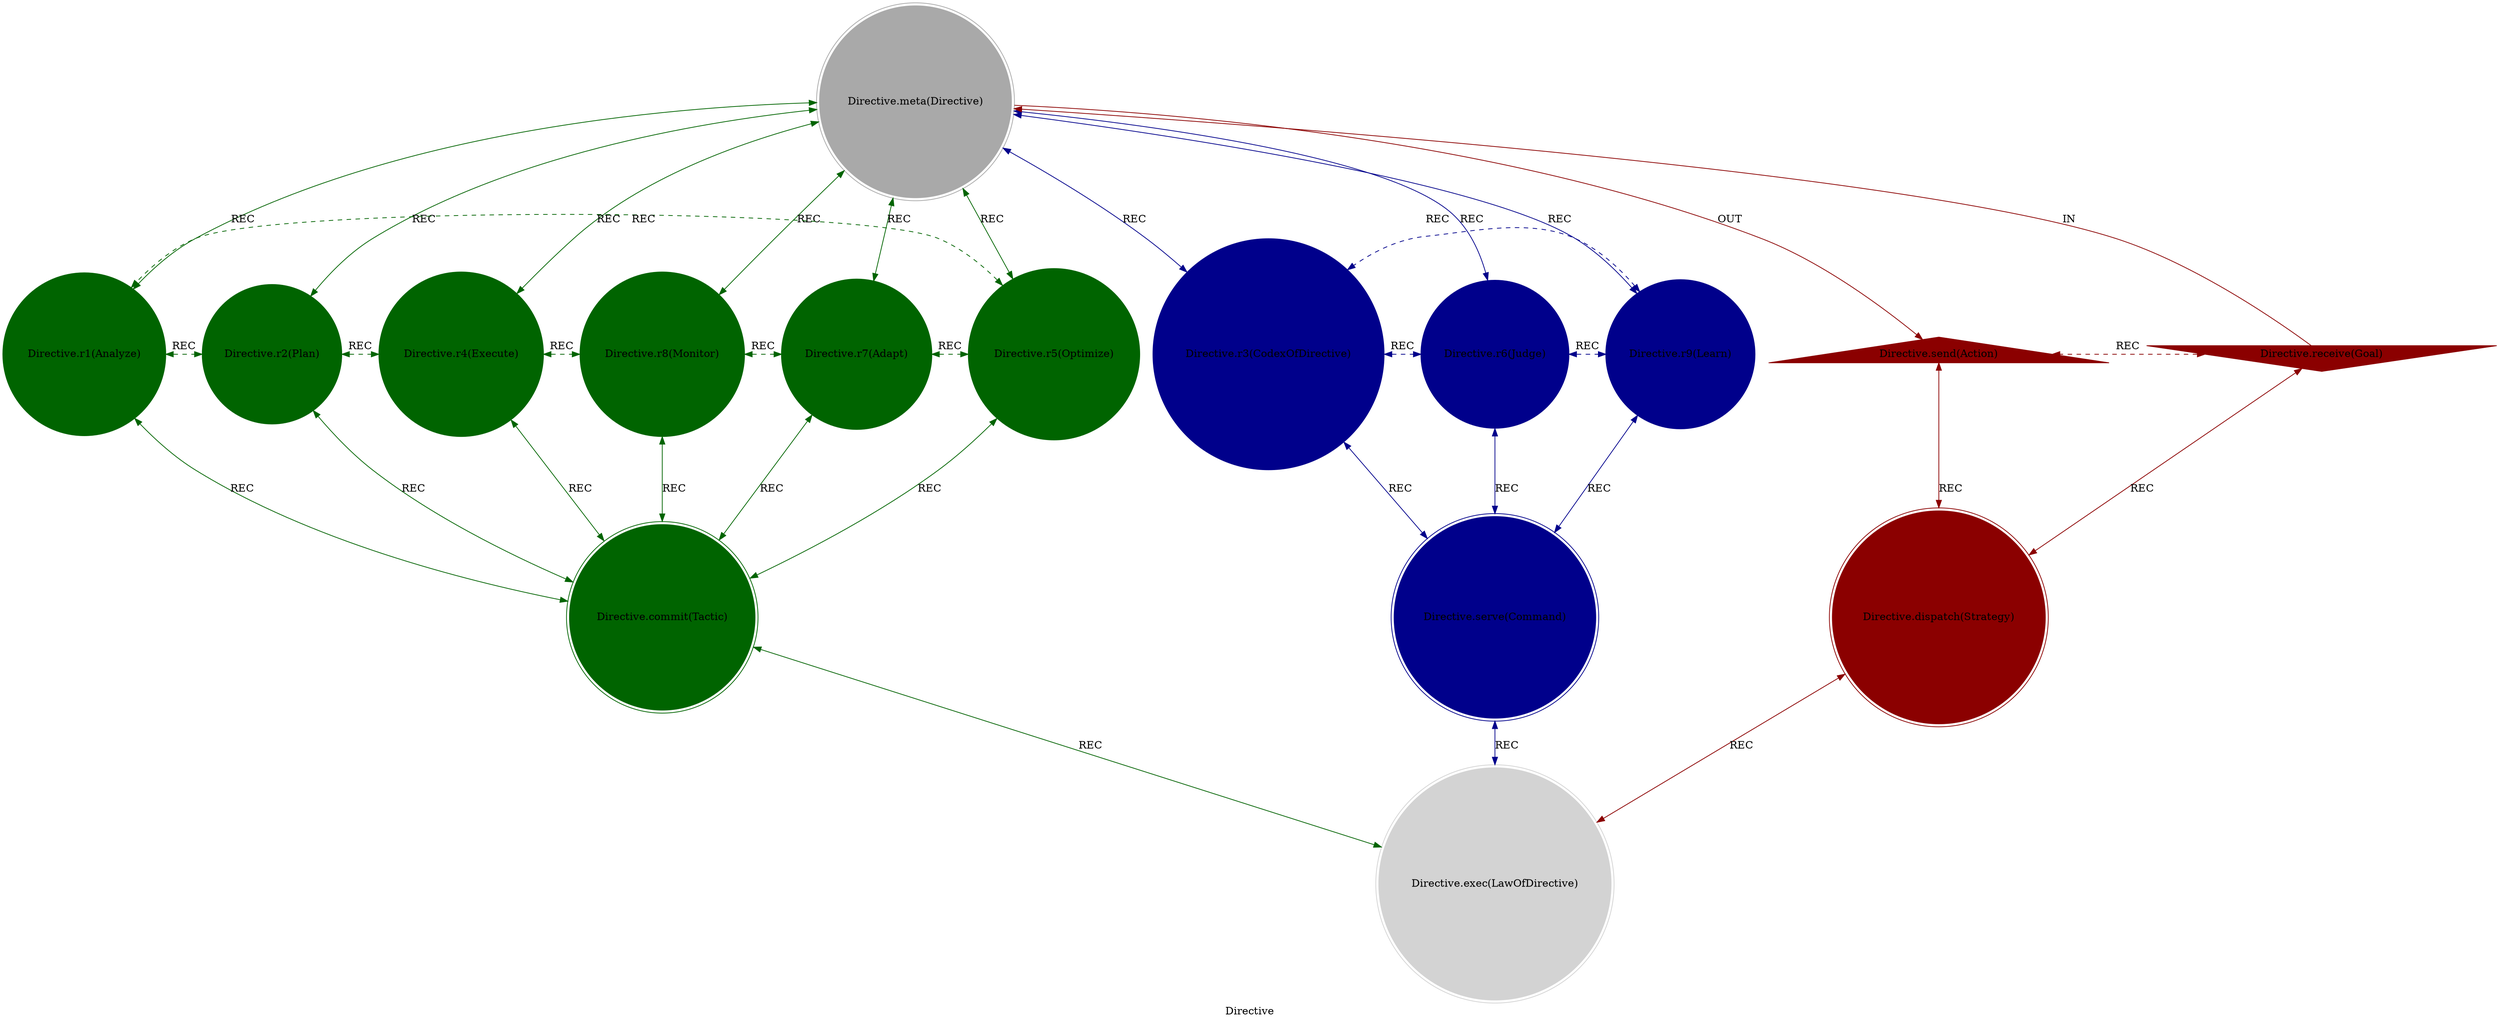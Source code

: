 strict digraph DirectiveFactor {
    style = filled;
    color = lightgray;
    node [shape = circle; style = filled; color = lightgreen;];
    edge [color = darkgray;];
    label = "Directive";
    comment = "The strategic will that bridges desire and manifestation. It is the mind's eye that surveys reality, the general that plans the campaign, and the hand that executes the command—transforming abstract goals into concrete change.";
    
    spark_0_t [label = "Directive.meta(Directive)";comment = "The Sovereign Will. The central executive process that embodies agency itself. It does not desire, but receives desires; it does not act, but commands action. It is the 'I' that chooses, coordinating the entire cycle of intentional causation.";shape = doublecircle;color = darkgray;];
    spark_1_t [label = "Directive.r1(Analyze)";comment = "The Scouting of the Territory. A comprehensive intelligence-gathering phase. It queries all other Engines to build a complete situational report—the 'Ground Truth' of current reality. This is the 'Observe' in the OODA loop.";color = darkgreen;];
    spark_2_t [label = "Directive.r2(Plan)";comment = "The War Room Session. Using the situational report, this process consults the `CodexOfDirective` and the `Judge` to generate a set of viable operational plans. Each plan is a story of how the future could unfold from the present.";color = darkgreen;];
    spark_4_t [label = "Directive.r4(Execute)";comment = "The Pulling of the Trigger. The moment of commitment where a selected `Tactic` is transformed into a `Command` and dispatched to the `CorporaEngine`. This is the point where thought becomes force, where strategy impacts the world.";color = darkgreen;];
    spark_8_t [label = "Directive.r8(Monitor)";comment = "The Battlefield Assessment. The continuous tracking of the action's consequences in real-time. It compares the unfolding reality against the expected outcome of the `Plan`, measuring the efficacy of the will.";color = darkgreen;];
    spark_7_t [label = "Directive.r7(Adapt)";comment = "The Tactical Pivot. When `Monitor` detects a significant deviation between plan and reality, this process triggers an immediate course correction. It is the flexibility of intelligence responding to a resistant world.";color = darkgreen;];
    spark_5_t [label = "Directive.r5(Optimize)";comment = "The After-Action Review. A meta-process that uses the wisdom extracted by `Learn` to refine the very algorithms of decision-making. It makes the entire engine smarter, faster, and more effective for the next cycle of intention.";color = darkgreen;];
    spark_3_t [label = "Directive.r3(CodexOfDirective)";comment = "Thesis: The Grand Library of Stratagems. The accumulated corpus of all successful and failed plans, tactical principles, and heuristic wisdom. It is the institutional memory of the will, the recorded history of what has worked and what has not.";color = darkblue;];
    spark_6_t [label = "Directive.r6(Judge)";comment = "Antithesis: The Impartial Arbiter of Choice. A dynamic evaluation function that weighs potential plans from `Plan` against the principles in the `Codex`, the current context from `Analyze`, and the constraints of the `Goal`. It is the critical faculty that says 'this way, not that way.'";color = darkblue;];
    spark_9_t [label = "Directive.r9(Learn)";comment = "Synthesis: The Alchemy of Experience. The process that distills raw outcome data from `Monitor` into refined wisdom. It identifies causal patterns, extracts principles, and updates the `CodexOfDirective`, ensuring that every action, win or lose, makes the will wiser.";color = darkblue;];
    spark_a_t [label = "Directive.receive(Goal)";comment = "The Mandate of Desire. The input stream of desired end-states. These can be high-level commands from an `AuthorityEngine` (e.g., 'Achieve Enlightenment,' 'Build a City') or internally generated imperatives. This is the 'Why' that initiates all action.";shape = invtriangle;color = darkred;];
    spark_b_t [label = "Directive.send(Action)";comment = "The Decree of Change. The output stream of concrete, executable instructions sent to the `CorporaEngine` and other reality-shaping engines. This is the sharp end of the will—the command that bends the universe to its purpose.";shape = triangle;color = darkred;];
    spark_c_t [label = "Directive.dispatch(Strategy)";comment = "The Campaign Doctrine. The high-level theme or paradigm chosen to achieve the `Goal` (e.g., 'Diplomacy,' 'Innovation,' 'Aggression'). It is the 'Who'—the identity and posture the will adopts to operate in the world.";shape = doublecircle;color = darkred;];
    spark_d_t [label = "Directive.commit(Tactic)";comment = "The Battle Plan. The specific, sequential method selected by the `Judge` to enact the `Strategy`. It is the 'What' and 'How'—the granular set of moves and countermoves designed to navigate from the current state to the desired one.";shape = doublecircle;color = darkgreen;];
    spark_e_t [label = "Directive.serve(Command)";comment = "The Field Order. The precise, contextualized instruction derived from the `Tactic`. It is the 'When-Where'—the final, unambigious signal that triggers a specific, localized change in the `Continuum`.";shape = doublecircle;color = darkblue;];
    spark_f_t [label = "Directive.exec(LawOfDirective)";comment = "The Principle of Actualized Will. The highest law of agency: 'A Coherent Goal, When Pursued By A Coherent Strategy, Must Yield A Coherent Result.' This is the law of effective action, the proof that will can shape reality.";shape = doublecircle;color = lightgray;];
    
    spark_a_t -> spark_0_t [label = "IN"; comment = "{{description}}"; color = darkred; constraint = false;];
    spark_0_t -> spark_b_t [label = "OUT"; comment = "{{description}}"; color = darkred;];
    spark_a_t -> spark_c_t [label = "REC"; comment = "{{description}}"; color = darkred; dir = both;];
    spark_b_t -> spark_c_t [label = "REC"; comment = "{{description}}"; color = darkred; dir = both;];
    spark_a_t -> spark_b_t [label = "REC"; comment = "{{description}}"; color = darkred; dir = both; style = dashed; constraint = false;];
    
    spark_0_t -> spark_1_t [label = "REC"; comment = "{{description}}"; color = darkgreen; dir = both;];
    spark_0_t -> spark_2_t [label = "REC"; comment = "{{description}}"; color = darkgreen; dir = both;];
    spark_0_t -> spark_4_t [label = "REC"; comment = "{{description}}"; color = darkgreen; dir = both;];
    spark_0_t -> spark_8_t [label = "REC"; comment = "{{description}}"; color = darkgreen; dir = both;];
    spark_0_t -> spark_7_t [label = "REC"; comment = "{{description}}"; color = darkgreen; dir = both;];
    spark_0_t -> spark_5_t [label = "REC"; comment = "{{description}}"; color = darkgreen; dir = both;];
    
    spark_1_t -> spark_2_t [label = "REC"; comment = "{{description}}"; color = darkgreen; dir = both; style = dashed; constraint = false;];
    spark_2_t -> spark_4_t [label = "REC"; comment = "{{description}}"; color = darkgreen; dir = both; style = dashed; constraint = false;];
    spark_4_t -> spark_8_t [label = "REC"; comment = "{{description}}"; color = darkgreen; dir = both; style = dashed; constraint = false;];
    spark_8_t -> spark_7_t [label = "REC"; comment = "{{description}}"; color = darkgreen; dir = both; style = dashed; constraint = false;];
    spark_7_t -> spark_5_t [label = "REC"; comment = "{{description}}"; color = darkgreen; dir = both; style = dashed; constraint = false;];
    spark_5_t -> spark_1_t [label = "REC"; comment = "{{description}}"; color = darkgreen; dir = both; style = dashed; constraint = false;];
    
    spark_1_t -> spark_d_t [label = "REC"; comment = "{{description}}"; color = darkgreen; dir = both;];
    spark_2_t -> spark_d_t [label = "REC"; comment = "{{description}}"; color = darkgreen; dir = both;];
    spark_4_t -> spark_d_t [label = "REC"; comment = "{{description}}"; color = darkgreen; dir = both;];
    spark_8_t -> spark_d_t [label = "REC"; comment = "{{description}}"; color = darkgreen; dir = both;];
    spark_7_t -> spark_d_t [label = "REC"; comment = "{{description}}"; color = darkgreen; dir = both;];
    spark_5_t -> spark_d_t [label = "REC"; comment = "{{description}}"; color = darkgreen; dir = both;];
    
    spark_0_t -> spark_3_t [label = "REC"; comment = "{{description}}"; color = darkblue; dir = both;];
    spark_0_t -> spark_6_t [label = "REC"; comment = "{{description}}"; color = darkblue; dir = both;];
    spark_0_t -> spark_9_t [label = "REC"; comment = "{{description}}"; color = darkblue; dir = both;];
    
    spark_3_t -> spark_e_t [label = "REC"; comment = "{{description}}"; color = darkblue; dir = both;];
    spark_6_t -> spark_e_t [label = "REC"; comment = "{{description}}"; color = darkblue; dir = both;];
    spark_9_t -> spark_e_t [label = "REC"; comment = "{{description}}"; color = darkblue; dir = both;];
    
    spark_3_t -> spark_6_t [label = "REC"; comment = "{{description}}"; color = darkblue; dir = both; style = dashed; constraint = false;];
    spark_6_t -> spark_9_t [label = "REC"; comment = "{{description}}"; color = darkblue; dir = both; style = dashed; constraint = false;];
    spark_9_t -> spark_3_t [label = "REC"; comment = "{{description}}"; color = darkblue; dir = both; style = dashed; constraint = false;];
    
    spark_c_t -> spark_f_t [label = "REC"; comment = "{{description}}"; color = darkred; dir = both;];
    spark_d_t -> spark_f_t [label = "REC"; comment = "{{description}}"; color = darkgreen; dir = both;];
    spark_e_t -> spark_f_t [label = "REC"; comment = "{{description}}"; color = darkblue; dir = both;];
}